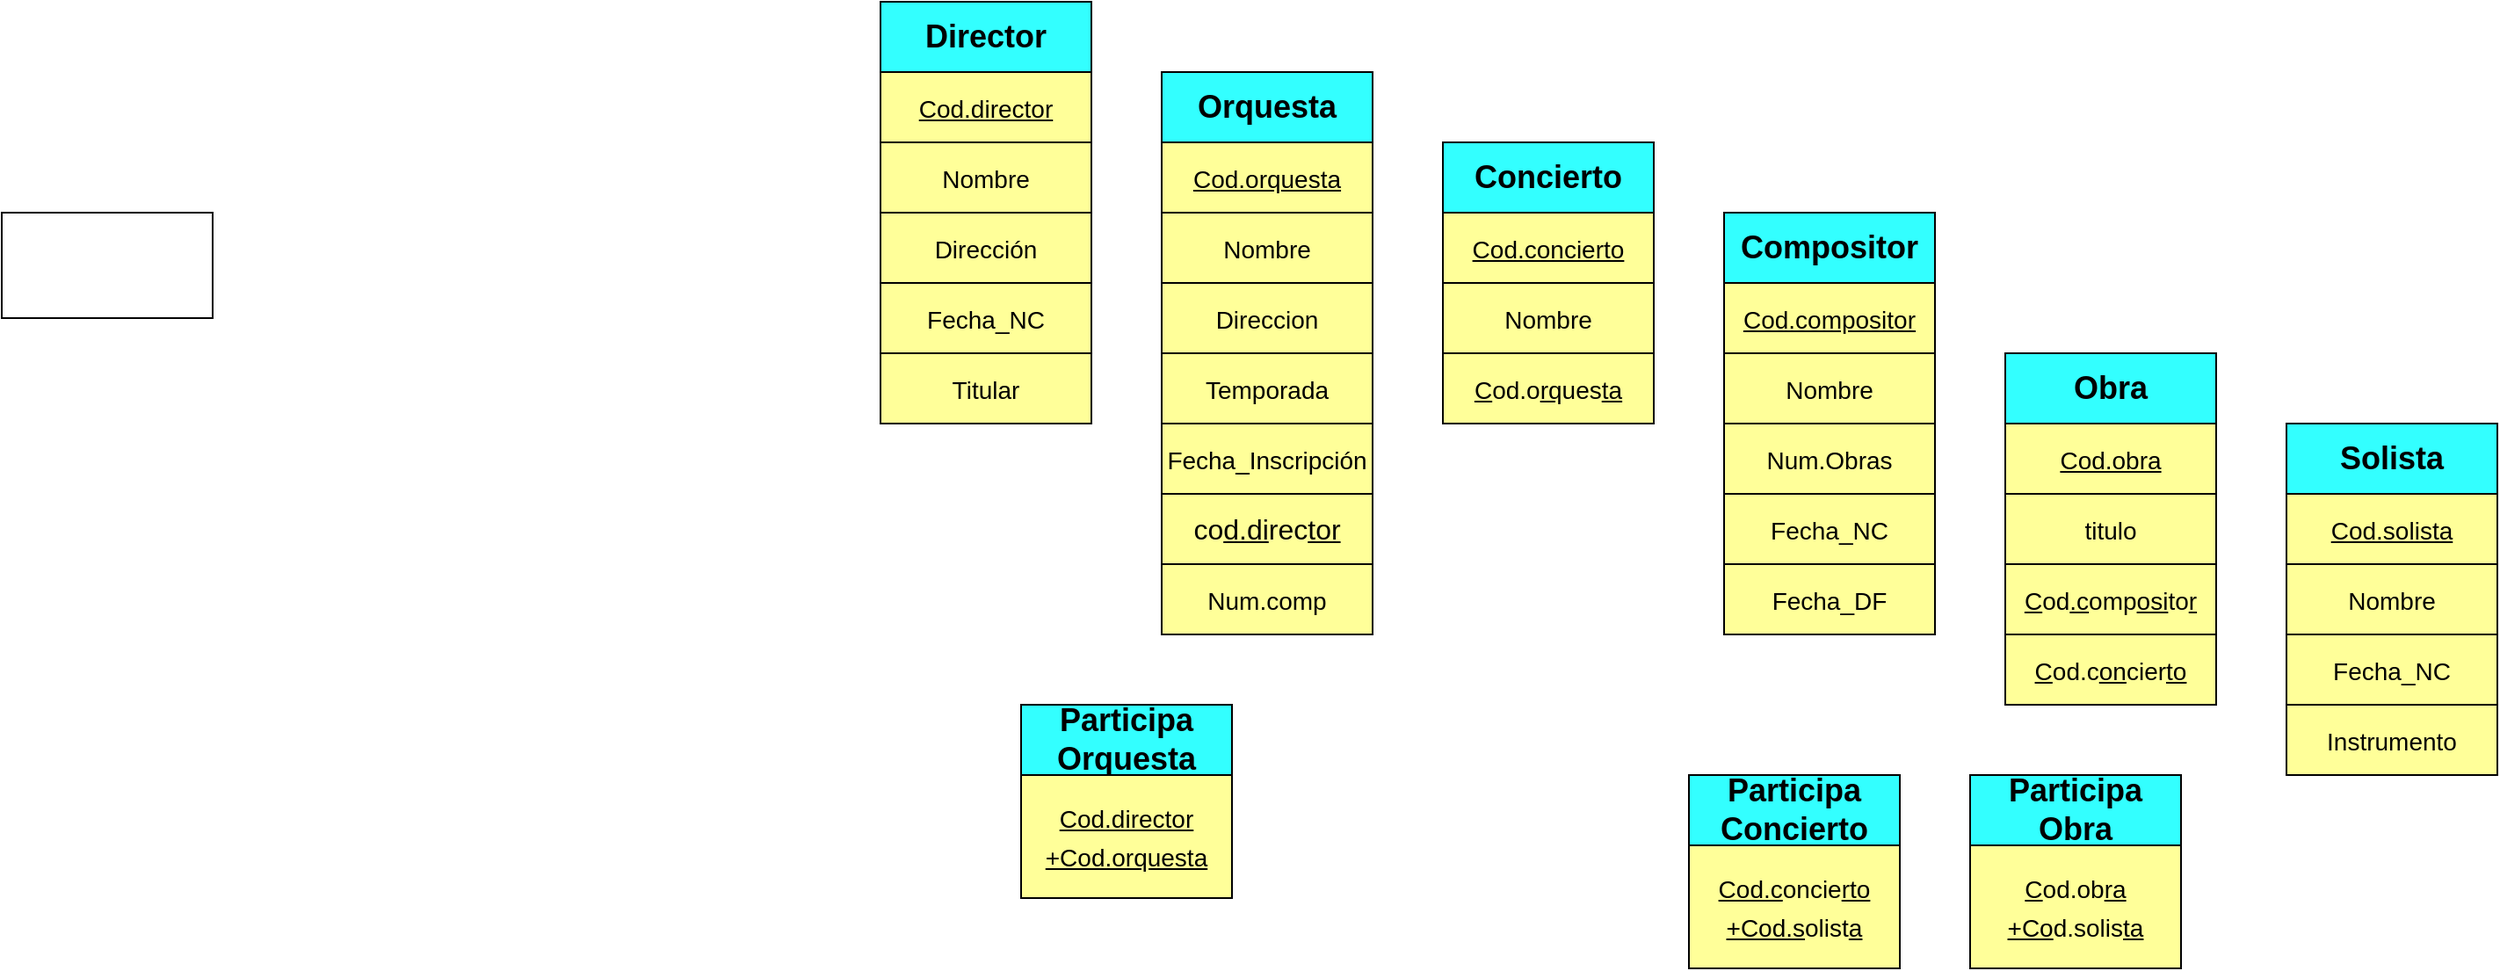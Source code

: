 <mxfile version="17.5.0" type="device" pages="3"><diagram id="irvo2yKQiAqQqo9KH-mM" name="Page-1"><mxGraphModel dx="2001" dy="2257" grid="1" gridSize="10" guides="1" tooltips="1" connect="1" arrows="1" fold="1" page="1" pageScale="1" pageWidth="827" pageHeight="1169" math="0" shadow="0"><root><mxCell id="0"/><mxCell id="1" parent="0"/><mxCell id="vN0TJ33HzaSOM6uNFdOM-1" value="&lt;font style=&quot;font-size: 18px&quot;&gt;&lt;b&gt;Orquesta&lt;/b&gt;&lt;/font&gt;" style="rounded=0;whiteSpace=wrap;html=1;fillColor=#33FFFF;" parent="1" vertex="1"><mxGeometry x="20" y="-360" width="120" height="40" as="geometry"/></mxCell><mxCell id="vN0TJ33HzaSOM6uNFdOM-5" value="&lt;font style=&quot;font-size: 14px&quot;&gt;Fecha_Inscripción&lt;/font&gt;" style="rounded=0;whiteSpace=wrap;html=1;fontSize=18;fillColor=#FFFF99;" parent="1" vertex="1"><mxGeometry x="20" y="-160" width="120" height="40" as="geometry"/></mxCell><mxCell id="vN0TJ33HzaSOM6uNFdOM-7" value="&lt;span style=&quot;font-size: 14px&quot;&gt;&lt;u&gt;Cod.orquesta&lt;/u&gt;&lt;/span&gt;" style="rounded=0;whiteSpace=wrap;html=1;fontSize=18;fillColor=#FFFF99;" parent="1" vertex="1"><mxGeometry x="20" y="-320" width="120" height="40" as="geometry"/></mxCell><mxCell id="vN0TJ33HzaSOM6uNFdOM-8" value="&lt;font style=&quot;font-size: 14px&quot;&gt;Num.comp&lt;/font&gt;" style="rounded=0;whiteSpace=wrap;html=1;fontSize=18;fillColor=#FFFF99;" parent="1" vertex="1"><mxGeometry x="20" y="-80" width="120" height="40" as="geometry"/></mxCell><mxCell id="OLTKXeni9nIVeZ44WBVX-1" value="&lt;font style=&quot;font-size: 18px&quot;&gt;&lt;b&gt;Concierto&lt;/b&gt;&lt;/font&gt;" style="rounded=0;whiteSpace=wrap;html=1;fillColor=#33FFFF;" parent="1" vertex="1"><mxGeometry x="180" y="-320" width="120" height="40" as="geometry"/></mxCell><mxCell id="OLTKXeni9nIVeZ44WBVX-3" value="&lt;span style=&quot;font-size: 14px&quot;&gt;&lt;u&gt;Cod.concierto&lt;/u&gt;&lt;/span&gt;" style="rounded=0;whiteSpace=wrap;html=1;fontSize=18;fillColor=#FFFF99;" parent="1" vertex="1"><mxGeometry x="180" y="-280" width="120" height="40" as="geometry"/></mxCell><mxCell id="OLTKXeni9nIVeZ44WBVX-4" value="&lt;font style=&quot;font-size: 14px&quot;&gt;Nombre&lt;/font&gt;" style="rounded=0;whiteSpace=wrap;html=1;fontSize=18;fillColor=#FFFF99;" parent="1" vertex="1"><mxGeometry x="180" y="-240" width="120" height="40" as="geometry"/></mxCell><mxCell id="OLTKXeni9nIVeZ44WBVX-5" value="&lt;span style=&quot;font-size: 14px&quot;&gt;&lt;u&gt;C&lt;/u&gt;od.o&lt;u&gt;rq&lt;/u&gt;ues&lt;u&gt;ta&lt;/u&gt;&lt;/span&gt;" style="rounded=0;whiteSpace=wrap;html=1;fontSize=18;fillColor=#FFFF99;" parent="1" vertex="1"><mxGeometry x="180" y="-200" width="120" height="40" as="geometry"/></mxCell><mxCell id="OLTKXeni9nIVeZ44WBVX-16" value="&lt;span style=&quot;font-size: 18px&quot;&gt;&lt;b&gt;Obra&lt;/b&gt;&lt;/span&gt;" style="rounded=0;whiteSpace=wrap;html=1;fillColor=#33FFFF;" parent="1" vertex="1"><mxGeometry x="500" y="-200" width="120" height="40" as="geometry"/></mxCell><mxCell id="OLTKXeni9nIVeZ44WBVX-17" value="&lt;span style=&quot;font-size: 14px&quot;&gt;&lt;u&gt;Cod.obra&lt;/u&gt;&lt;/span&gt;" style="rounded=0;whiteSpace=wrap;html=1;fontSize=18;fillColor=#FFFF99;" parent="1" vertex="1"><mxGeometry x="500" y="-160" width="120" height="40" as="geometry"/></mxCell><mxCell id="OLTKXeni9nIVeZ44WBVX-18" value="&lt;span style=&quot;font-size: 14px&quot;&gt;titulo&lt;/span&gt;" style="rounded=0;whiteSpace=wrap;html=1;fontSize=18;fillColor=#FFFF99;" parent="1" vertex="1"><mxGeometry x="500" y="-120" width="120" height="40" as="geometry"/></mxCell><mxCell id="OLTKXeni9nIVeZ44WBVX-20" value="&lt;span style=&quot;font-size: 14px&quot;&gt;&lt;u&gt;C&lt;/u&gt;od&lt;u&gt;.c&lt;/u&gt;omp&lt;u&gt;osi&lt;/u&gt;to&lt;u&gt;r&lt;/u&gt;&lt;/span&gt;" style="rounded=0;whiteSpace=wrap;html=1;fontSize=18;fillColor=#FFFF99;" parent="1" vertex="1"><mxGeometry x="500" y="-80" width="120" height="40" as="geometry"/></mxCell><mxCell id="7b0voyulcn5LhP3MoQGI-5" value="&lt;span style=&quot;font-size: 14px&quot;&gt;Fecha_DF&lt;/span&gt;" style="rounded=0;whiteSpace=wrap;html=1;fontSize=18;fillColor=#FFFF99;" parent="1" vertex="1"><mxGeometry x="340" y="-80" width="120" height="40" as="geometry"/></mxCell><mxCell id="7b0voyulcn5LhP3MoQGI-7" value="&lt;font style=&quot;font-size: 18px&quot;&gt;&lt;b&gt;Director&lt;/b&gt;&lt;/font&gt;" style="rounded=0;whiteSpace=wrap;html=1;fillColor=#33FFFF;" parent="1" vertex="1"><mxGeometry x="-140" y="-400" width="120" height="40" as="geometry"/></mxCell><mxCell id="7b0voyulcn5LhP3MoQGI-9" value="&lt;span style=&quot;font-size: 14px&quot;&gt;&lt;u&gt;Cod.director&lt;/u&gt;&lt;/span&gt;" style="rounded=0;whiteSpace=wrap;html=1;fontSize=18;fillColor=#FFFF99;" parent="1" vertex="1"><mxGeometry x="-140" y="-360" width="120" height="40" as="geometry"/></mxCell><mxCell id="Z4Rx5b9Ad_7GopqOrgtH-1" value="&lt;font style=&quot;font-size: 14px&quot;&gt;Nombre&lt;/font&gt;" style="rounded=0;whiteSpace=wrap;html=1;fontSize=18;fillColor=#FFFF99;" parent="1" vertex="1"><mxGeometry x="-140" y="-320" width="120" height="40" as="geometry"/></mxCell><mxCell id="Z4Rx5b9Ad_7GopqOrgtH-4" value="&lt;font style=&quot;font-size: 14px&quot;&gt;Dirección&lt;br&gt;&lt;/font&gt;" style="rounded=0;whiteSpace=wrap;html=1;fontSize=18;fillColor=#FFFF99;" parent="1" vertex="1"><mxGeometry x="-140" y="-280" width="120" height="40" as="geometry"/></mxCell><mxCell id="HvVmlWk6--xc-2OfMWXt-4" value="&lt;font style=&quot;font-size: 14px&quot;&gt;Temporada&lt;/font&gt;" style="rounded=0;whiteSpace=wrap;html=1;fontSize=18;fillColor=#FFFF99;" parent="1" vertex="1"><mxGeometry x="20" y="-200" width="120" height="40" as="geometry"/></mxCell><mxCell id="HvVmlWk6--xc-2OfMWXt-5" value="&lt;span style=&quot;font-size: 14px&quot;&gt;&lt;u&gt;C&lt;/u&gt;od.c&lt;u&gt;on&lt;/u&gt;cier&lt;u&gt;to&lt;/u&gt;&lt;/span&gt;" style="rounded=0;whiteSpace=wrap;html=1;fontSize=18;fillColor=#FFFF99;" parent="1" vertex="1"><mxGeometry x="500" y="-40" width="120" height="40" as="geometry"/></mxCell><mxCell id="HvVmlWk6--xc-2OfMWXt-7" value="" style="rounded=0;whiteSpace=wrap;html=1;" parent="1" vertex="1"><mxGeometry x="-640" y="-280" width="120" height="60" as="geometry"/></mxCell><mxCell id="HvVmlWk6--xc-2OfMWXt-8" value="&lt;font style=&quot;font-size: 14px&quot;&gt;Fecha_NC&lt;/font&gt;" style="rounded=0;whiteSpace=wrap;html=1;fontSize=18;fillColor=#FFFF99;" parent="1" vertex="1"><mxGeometry x="-140" y="-240" width="120" height="40" as="geometry"/></mxCell><mxCell id="W_rR7vkwuDsGAnNLAWUF-1" value="&lt;font style=&quot;font-size: 14px&quot;&gt;&lt;span style=&quot;font-size: 14px&quot;&gt;&lt;/span&gt;&lt;/font&gt;&lt;div&gt;&lt;font size=&quot;3&quot;&gt;co&lt;u&gt;d.di&lt;/u&gt;rec&lt;u&gt;tor&lt;/u&gt;&lt;/font&gt;&lt;/div&gt;" style="rounded=0;whiteSpace=wrap;html=1;fontSize=18;fillColor=#FFFF99;" parent="1" vertex="1"><mxGeometry x="20" y="-120" width="120" height="40" as="geometry"/></mxCell><mxCell id="W_rR7vkwuDsGAnNLAWUF-6" value="&lt;font style=&quot;font-size: 18px&quot;&gt;&lt;b&gt;Solista&lt;/b&gt;&lt;/font&gt;" style="rounded=0;whiteSpace=wrap;html=1;fillColor=#33FFFF;" parent="1" vertex="1"><mxGeometry x="660" y="-160" width="120" height="40" as="geometry"/></mxCell><mxCell id="W_rR7vkwuDsGAnNLAWUF-7" value="&lt;span style=&quot;font-size: 14px&quot;&gt;&lt;u&gt;Cod.solista&lt;/u&gt;&lt;/span&gt;" style="rounded=0;whiteSpace=wrap;html=1;fontSize=18;fillColor=#FFFF99;" parent="1" vertex="1"><mxGeometry x="660" y="-120" width="120" height="40" as="geometry"/></mxCell><mxCell id="W_rR7vkwuDsGAnNLAWUF-8" value="&lt;font style=&quot;font-size: 14px&quot;&gt;Nombre&lt;/font&gt;" style="rounded=0;whiteSpace=wrap;html=1;fontSize=18;fillColor=#FFFF99;" parent="1" vertex="1"><mxGeometry x="660" y="-80" width="120" height="40" as="geometry"/></mxCell><mxCell id="W_rR7vkwuDsGAnNLAWUF-10" value="&lt;font style=&quot;font-size: 14px&quot;&gt;Fecha_NC&lt;/font&gt;" style="rounded=0;whiteSpace=wrap;html=1;fontSize=18;fillColor=#FFFF99;" parent="1" vertex="1"><mxGeometry x="660" y="-40" width="120" height="40" as="geometry"/></mxCell><mxCell id="W_rR7vkwuDsGAnNLAWUF-13" value="&lt;span style=&quot;font-size: 18px&quot;&gt;&lt;b&gt;Compositor&lt;/b&gt;&lt;/span&gt;" style="rounded=0;whiteSpace=wrap;html=1;fillColor=#33FFFF;" parent="1" vertex="1"><mxGeometry x="340" y="-280" width="120" height="40" as="geometry"/></mxCell><mxCell id="W_rR7vkwuDsGAnNLAWUF-14" value="&lt;span style=&quot;font-size: 14px&quot;&gt;&lt;u&gt;Cod.compositor&lt;/u&gt;&lt;/span&gt;" style="rounded=0;whiteSpace=wrap;html=1;fontSize=18;fillColor=#FFFF99;" parent="1" vertex="1"><mxGeometry x="340" y="-240" width="120" height="40" as="geometry"/></mxCell><mxCell id="W_rR7vkwuDsGAnNLAWUF-15" value="&lt;span style=&quot;font-size: 14px&quot;&gt;Nombre&lt;/span&gt;" style="rounded=0;whiteSpace=wrap;html=1;fontSize=18;fillColor=#FFFF99;" parent="1" vertex="1"><mxGeometry x="340" y="-200" width="120" height="40" as="geometry"/></mxCell><mxCell id="W_rR7vkwuDsGAnNLAWUF-16" value="&lt;span style=&quot;font-size: 14px&quot;&gt;Num.Obras&lt;/span&gt;" style="rounded=0;whiteSpace=wrap;html=1;fontSize=18;fillColor=#FFFF99;" parent="1" vertex="1"><mxGeometry x="340" y="-160" width="120" height="40" as="geometry"/></mxCell><mxCell id="W_rR7vkwuDsGAnNLAWUF-17" value="&lt;span style=&quot;font-size: 14px&quot;&gt;Fecha_NC&lt;/span&gt;" style="rounded=0;whiteSpace=wrap;html=1;fontSize=18;fillColor=#FFFF99;" parent="1" vertex="1"><mxGeometry x="340" y="-120" width="120" height="40" as="geometry"/></mxCell><mxCell id="W_rR7vkwuDsGAnNLAWUF-19" value="&lt;span style=&quot;font-size: 18px&quot;&gt;&lt;b&gt;Participa Concierto&lt;/b&gt;&lt;/span&gt;" style="rounded=0;whiteSpace=wrap;html=1;fillColor=#33FFFF;" parent="1" vertex="1"><mxGeometry x="320" y="40" width="120" height="40" as="geometry"/></mxCell><mxCell id="W_rR7vkwuDsGAnNLAWUF-20" value="&lt;span style=&quot;font-size: 14px&quot;&gt;&lt;u&gt;Cod.c&lt;/u&gt;oncie&lt;u&gt;rto&lt;br&gt;+Cod.s&lt;/u&gt;olist&lt;u&gt;a&lt;br&gt;&lt;/u&gt;&lt;/span&gt;" style="rounded=0;whiteSpace=wrap;html=1;fontSize=18;fillColor=#FFFF99;" parent="1" vertex="1"><mxGeometry x="320" y="80" width="120" height="70" as="geometry"/></mxCell><mxCell id="W_rR7vkwuDsGAnNLAWUF-21" value="&lt;span style=&quot;font-size: 18px&quot;&gt;&lt;b&gt;Participa Obra&lt;/b&gt;&lt;/span&gt;" style="rounded=0;whiteSpace=wrap;html=1;fillColor=#33FFFF;" parent="1" vertex="1"><mxGeometry x="480" y="40" width="120" height="40" as="geometry"/></mxCell><mxCell id="W_rR7vkwuDsGAnNLAWUF-22" value="&lt;span style=&quot;font-size: 14px&quot;&gt;&lt;u&gt;C&lt;/u&gt;od.ob&lt;u&gt;ra&lt;br&gt;+Co&lt;/u&gt;d.solis&lt;u&gt;ta&lt;br&gt;&lt;/u&gt;&lt;/span&gt;" style="rounded=0;whiteSpace=wrap;html=1;fontSize=18;fillColor=#FFFF99;" parent="1" vertex="1"><mxGeometry x="480" y="80" width="120" height="70" as="geometry"/></mxCell><mxCell id="W_rR7vkwuDsGAnNLAWUF-31" value="&lt;span style=&quot;font-size: 14px&quot;&gt;Titular&lt;/span&gt;" style="rounded=0;whiteSpace=wrap;html=1;fontSize=18;fillColor=#FFFF99;" parent="1" vertex="1"><mxGeometry x="-140" y="-200" width="120" height="40" as="geometry"/></mxCell><mxCell id="W_rR7vkwuDsGAnNLAWUF-32" value="&lt;font style=&quot;font-size: 14px&quot;&gt;Nombre&lt;/font&gt;" style="rounded=0;whiteSpace=wrap;html=1;fontSize=18;fillColor=#FFFF99;" parent="1" vertex="1"><mxGeometry x="20" y="-280" width="120" height="40" as="geometry"/></mxCell><mxCell id="W_rR7vkwuDsGAnNLAWUF-33" value="&lt;font style=&quot;font-size: 14px&quot;&gt;Direccion&lt;/font&gt;" style="rounded=0;whiteSpace=wrap;html=1;fontSize=18;fillColor=#FFFF99;" parent="1" vertex="1"><mxGeometry x="20" y="-240" width="120" height="40" as="geometry"/></mxCell><mxCell id="W_rR7vkwuDsGAnNLAWUF-34" value="&lt;font style=&quot;font-size: 14px&quot;&gt;Instrumento&lt;/font&gt;" style="rounded=0;whiteSpace=wrap;html=1;fontSize=18;fillColor=#FFFF99;" parent="1" vertex="1"><mxGeometry x="660" width="120" height="40" as="geometry"/></mxCell><mxCell id="W_rR7vkwuDsGAnNLAWUF-36" value="&lt;span style=&quot;font-size: 18px&quot;&gt;&lt;b&gt;Participa Orquesta&lt;/b&gt;&lt;/span&gt;" style="rounded=0;whiteSpace=wrap;html=1;fillColor=#33FFFF;" parent="1" vertex="1"><mxGeometry x="-60" width="120" height="40" as="geometry"/></mxCell><mxCell id="W_rR7vkwuDsGAnNLAWUF-37" value="&lt;span style=&quot;font-size: 14px&quot;&gt;&lt;u&gt;Cod.director&lt;/u&gt;&lt;u&gt;&lt;br&gt;+Cod.orquesta&lt;/u&gt;&lt;u&gt;&lt;br&gt;&lt;/u&gt;&lt;/span&gt;" style="rounded=0;whiteSpace=wrap;html=1;fontSize=18;fillColor=#FFFF99;" parent="1" vertex="1"><mxGeometry x="-60" y="40" width="120" height="70" as="geometry"/></mxCell></root></mxGraphModel></diagram><diagram id="A1oFyAuaPmzS3UFwnisW" name="Page-2"><mxGraphModel dx="784" dy="635" grid="1" gridSize="10" guides="1" tooltips="1" connect="1" arrows="1" fold="1" page="1" pageScale="1" pageWidth="827" pageHeight="1169" math="0" shadow="0"><root><mxCell id="0"/><mxCell id="1" parent="0"/></root></mxGraphModel></diagram><diagram id="SN6qsW9gjig2lJrTDVAu" name="Page-3"><mxGraphModel dx="799" dy="635" grid="1" gridSize="10" guides="1" tooltips="1" connect="1" arrows="1" fold="1" page="1" pageScale="1" pageWidth="827" pageHeight="1169" math="0" shadow="0"><root><mxCell id="0"/><mxCell id="1" parent="0"/></root></mxGraphModel></diagram></mxfile>